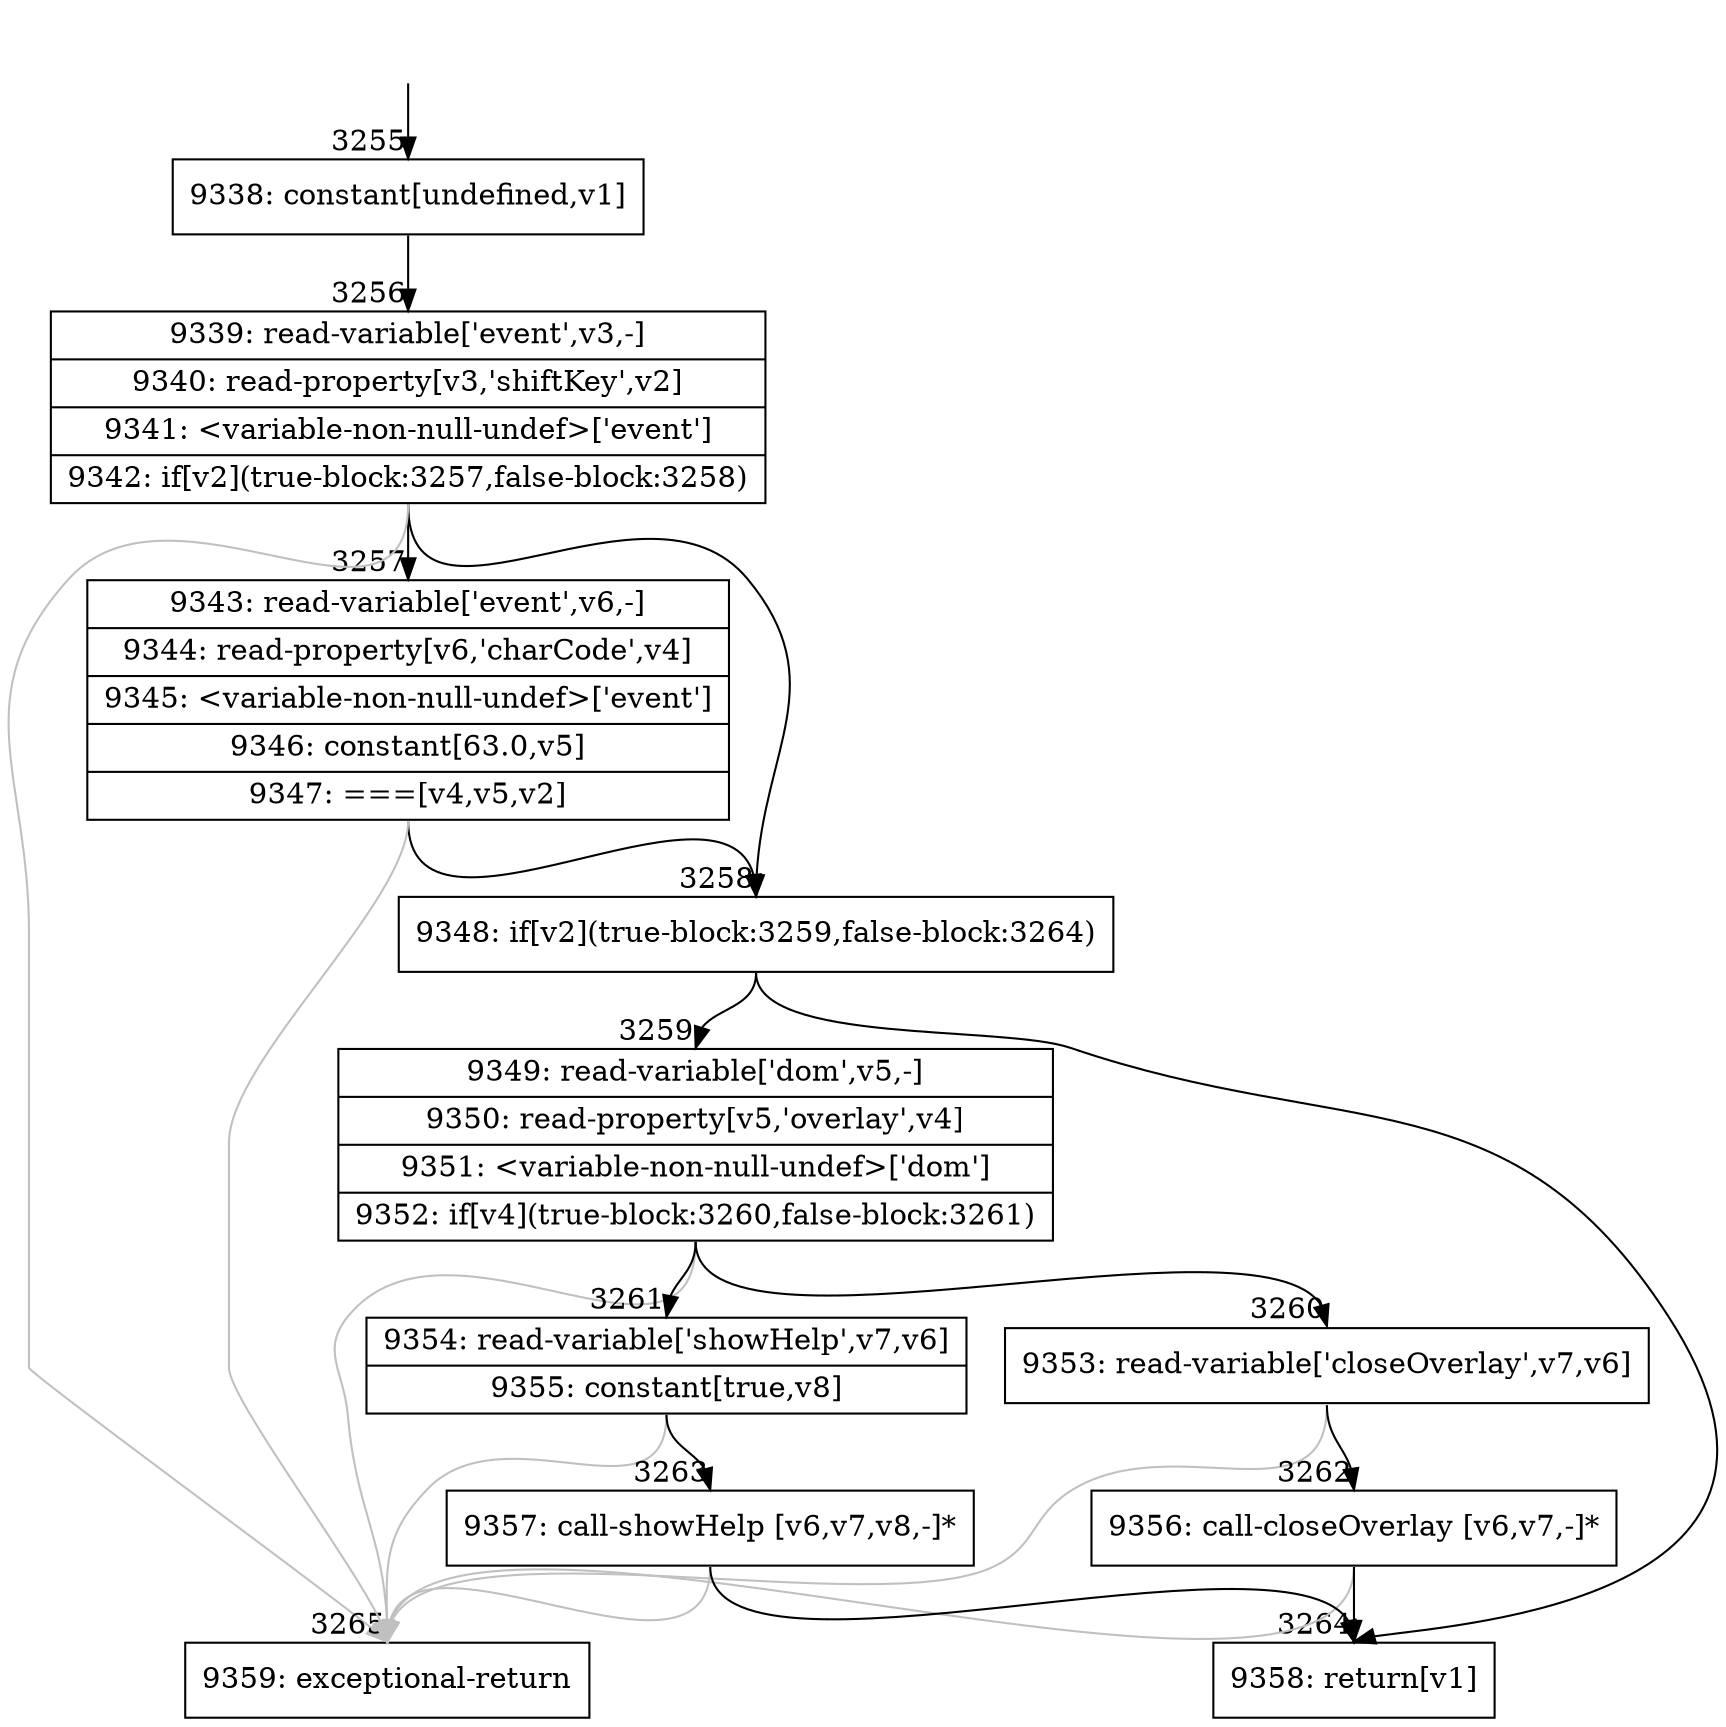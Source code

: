 digraph {
rankdir="TD"
BB_entry194[shape=none,label=""];
BB_entry194 -> BB3255 [tailport=s, headport=n, headlabel="    3255"]
BB3255 [shape=record label="{9338: constant[undefined,v1]}" ] 
BB3255 -> BB3256 [tailport=s, headport=n, headlabel="      3256"]
BB3256 [shape=record label="{9339: read-variable['event',v3,-]|9340: read-property[v3,'shiftKey',v2]|9341: \<variable-non-null-undef\>['event']|9342: if[v2](true-block:3257,false-block:3258)}" ] 
BB3256 -> BB3258 [tailport=s, headport=n, headlabel="      3258"]
BB3256 -> BB3257 [tailport=s, headport=n, headlabel="      3257"]
BB3256 -> BB3265 [tailport=s, headport=n, color=gray, headlabel="      3265"]
BB3257 [shape=record label="{9343: read-variable['event',v6,-]|9344: read-property[v6,'charCode',v4]|9345: \<variable-non-null-undef\>['event']|9346: constant[63.0,v5]|9347: ===[v4,v5,v2]}" ] 
BB3257 -> BB3258 [tailport=s, headport=n]
BB3257 -> BB3265 [tailport=s, headport=n, color=gray]
BB3258 [shape=record label="{9348: if[v2](true-block:3259,false-block:3264)}" ] 
BB3258 -> BB3259 [tailport=s, headport=n, headlabel="      3259"]
BB3258 -> BB3264 [tailport=s, headport=n, headlabel="      3264"]
BB3259 [shape=record label="{9349: read-variable['dom',v5,-]|9350: read-property[v5,'overlay',v4]|9351: \<variable-non-null-undef\>['dom']|9352: if[v4](true-block:3260,false-block:3261)}" ] 
BB3259 -> BB3260 [tailport=s, headport=n, headlabel="      3260"]
BB3259 -> BB3261 [tailport=s, headport=n, headlabel="      3261"]
BB3259 -> BB3265 [tailport=s, headport=n, color=gray]
BB3260 [shape=record label="{9353: read-variable['closeOverlay',v7,v6]}" ] 
BB3260 -> BB3262 [tailport=s, headport=n, headlabel="      3262"]
BB3260 -> BB3265 [tailport=s, headport=n, color=gray]
BB3261 [shape=record label="{9354: read-variable['showHelp',v7,v6]|9355: constant[true,v8]}" ] 
BB3261 -> BB3263 [tailport=s, headport=n, headlabel="      3263"]
BB3261 -> BB3265 [tailport=s, headport=n, color=gray]
BB3262 [shape=record label="{9356: call-closeOverlay [v6,v7,-]*}" ] 
BB3262 -> BB3264 [tailport=s, headport=n]
BB3262 -> BB3265 [tailport=s, headport=n, color=gray]
BB3263 [shape=record label="{9357: call-showHelp [v6,v7,v8,-]*}" ] 
BB3263 -> BB3264 [tailport=s, headport=n]
BB3263 -> BB3265 [tailport=s, headport=n, color=gray]
BB3264 [shape=record label="{9358: return[v1]}" ] 
BB3265 [shape=record label="{9359: exceptional-return}" ] 
//#$~ 3736
}
